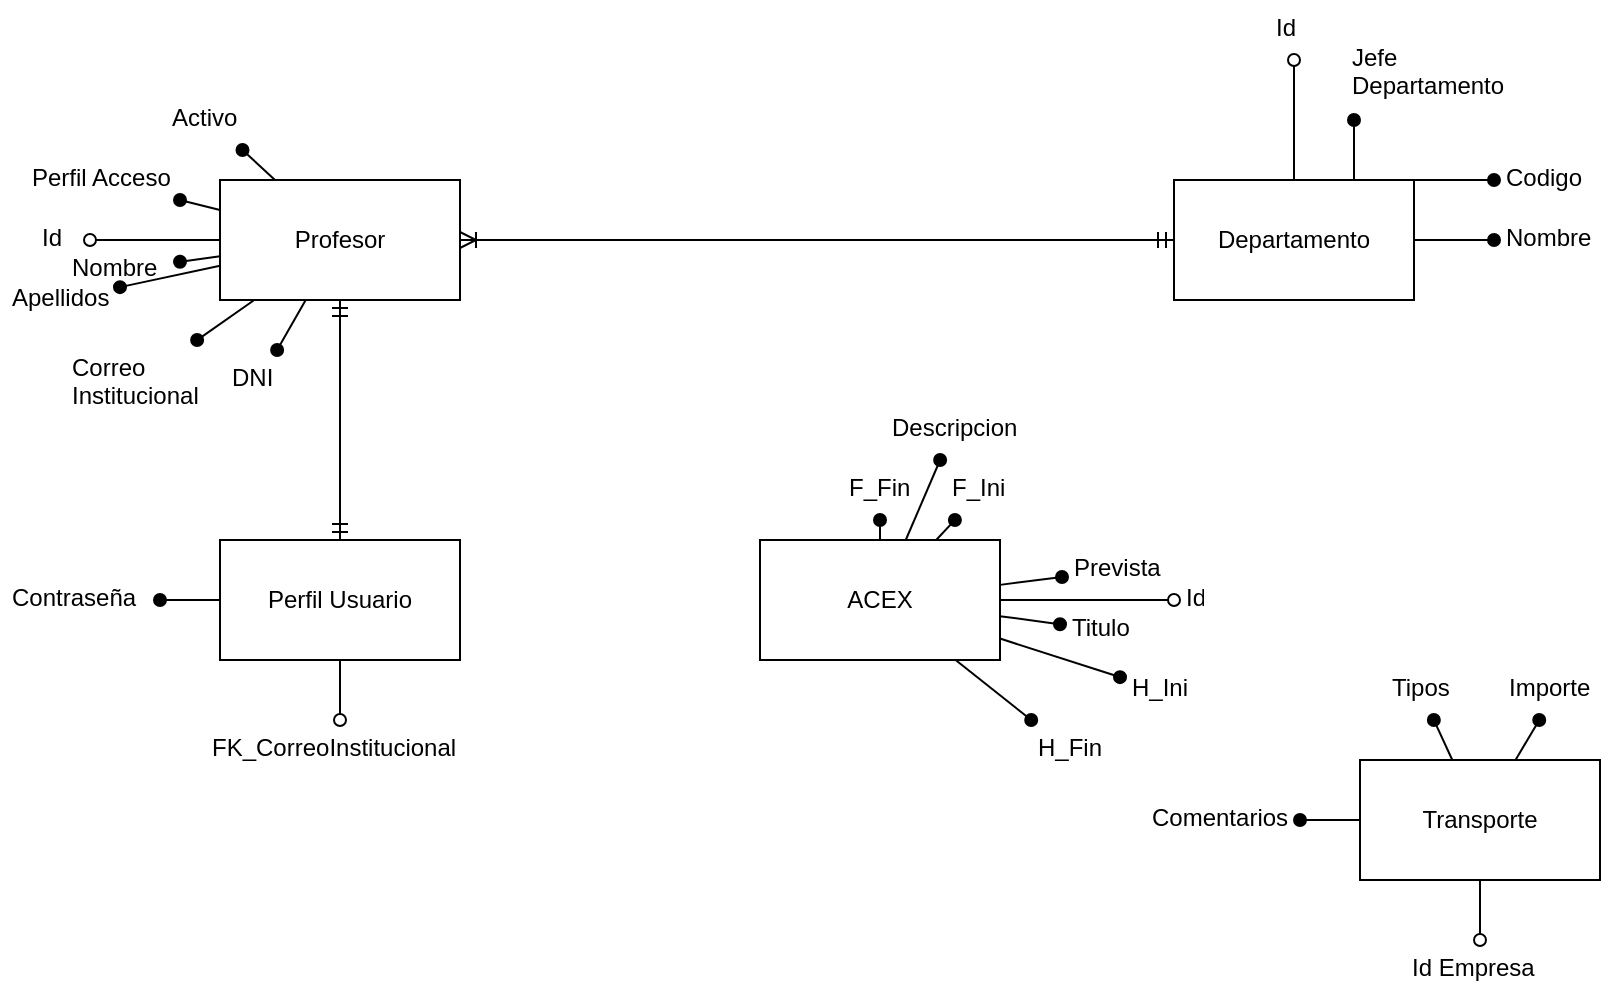 <mxfile version="19.0.2" type="device"><diagram id="plJpAGmWLjXe8Xz67yxv" name="Página-1"><mxGraphModel dx="981" dy="597" grid="1" gridSize="10" guides="1" tooltips="1" connect="1" arrows="1" fold="1" page="1" pageScale="1" pageWidth="827" pageHeight="1169" math="0" shadow="0"><root><mxCell id="0"/><mxCell id="1" parent="0"/><mxCell id="dSzfsb9VWE610NWKicuW-9" style="edgeStyle=none;rounded=0;orthogonalLoop=1;jettySize=auto;html=1;endArrow=oval;endFill=0;" edge="1" parent="1" source="dSzfsb9VWE610NWKicuW-1" target="dSzfsb9VWE610NWKicuW-5"><mxGeometry relative="1" as="geometry"/></mxCell><mxCell id="dSzfsb9VWE610NWKicuW-1" value="Profesor" style="whiteSpace=wrap;html=1;" vertex="1" parent="1"><mxGeometry x="110" y="110" width="120" height="60" as="geometry"/></mxCell><mxCell id="dSzfsb9VWE610NWKicuW-5" value="Id" style="text;strokeColor=none;fillColor=none;spacingLeft=4;spacingRight=4;overflow=hidden;rotatable=0;points=[[0,0.5],[1,0.5]];portConstraint=eastwest;fontSize=12;" vertex="1" parent="1"><mxGeometry x="15" y="125" width="30" height="30" as="geometry"/></mxCell><mxCell id="dSzfsb9VWE610NWKicuW-10" style="edgeStyle=none;rounded=0;orthogonalLoop=1;jettySize=auto;html=1;endArrow=oval;endFill=1;" edge="1" parent="1" source="dSzfsb9VWE610NWKicuW-1" target="dSzfsb9VWE610NWKicuW-15"><mxGeometry relative="1" as="geometry"><mxPoint x="110" y="135" as="sourcePoint"/><mxPoint x="70" y="130" as="targetPoint"/></mxGeometry></mxCell><mxCell id="dSzfsb9VWE610NWKicuW-15" value="Nombre" style="text;strokeColor=none;fillColor=none;spacingLeft=4;spacingRight=4;overflow=hidden;rotatable=0;points=[[0,0.5],[1,0.5]];portConstraint=eastwest;fontSize=12;" vertex="1" parent="1"><mxGeometry x="30" y="140" width="60" height="30" as="geometry"/></mxCell><mxCell id="dSzfsb9VWE610NWKicuW-16" style="edgeStyle=none;rounded=0;orthogonalLoop=1;jettySize=auto;html=1;endArrow=oval;endFill=1;" edge="1" parent="1" target="dSzfsb9VWE610NWKicuW-17" source="dSzfsb9VWE610NWKicuW-1"><mxGeometry relative="1" as="geometry"><mxPoint x="110" y="185" as="sourcePoint"/><mxPoint x="60" y="220" as="targetPoint"/></mxGeometry></mxCell><mxCell id="dSzfsb9VWE610NWKicuW-17" value="Correo &#10;Institucional" style="text;strokeColor=none;fillColor=none;spacingLeft=4;spacingRight=4;overflow=hidden;rotatable=0;points=[[0,0.5],[1,0.5]];portConstraint=eastwest;fontSize=12;" vertex="1" parent="1"><mxGeometry x="30" y="190" width="80" height="40" as="geometry"/></mxCell><mxCell id="dSzfsb9VWE610NWKicuW-19" style="edgeStyle=none;rounded=0;orthogonalLoop=1;jettySize=auto;html=1;endArrow=oval;endFill=1;" edge="1" parent="1" target="dSzfsb9VWE610NWKicuW-20" source="dSzfsb9VWE610NWKicuW-1"><mxGeometry relative="1" as="geometry"><mxPoint x="110" y="160" as="sourcePoint"/><mxPoint x="70" y="160" as="targetPoint"/></mxGeometry></mxCell><mxCell id="dSzfsb9VWE610NWKicuW-20" value="Apellidos" style="text;strokeColor=none;fillColor=none;spacingLeft=4;spacingRight=4;overflow=hidden;rotatable=0;points=[[0,0.5],[1,0.5]];portConstraint=eastwest;fontSize=12;" vertex="1" parent="1"><mxGeometry y="155" width="60" height="30" as="geometry"/></mxCell><mxCell id="dSzfsb9VWE610NWKicuW-24" style="edgeStyle=none;rounded=0;orthogonalLoop=1;jettySize=auto;html=1;endArrow=oval;endFill=1;" edge="1" parent="1" target="dSzfsb9VWE610NWKicuW-25" source="dSzfsb9VWE610NWKicuW-1"><mxGeometry relative="1" as="geometry"><mxPoint x="200" y="280" as="sourcePoint"/><mxPoint x="160" y="280" as="targetPoint"/></mxGeometry></mxCell><mxCell id="dSzfsb9VWE610NWKicuW-25" value="DNI" style="text;strokeColor=none;fillColor=none;spacingLeft=4;spacingRight=4;overflow=hidden;rotatable=0;points=[[0,0.5],[1,0.5]];portConstraint=eastwest;fontSize=12;" vertex="1" parent="1"><mxGeometry x="110" y="195" width="40" height="30" as="geometry"/></mxCell><mxCell id="dSzfsb9VWE610NWKicuW-26" style="edgeStyle=none;rounded=0;orthogonalLoop=1;jettySize=auto;html=1;endArrow=oval;endFill=1;" edge="1" parent="1" target="dSzfsb9VWE610NWKicuW-27" source="dSzfsb9VWE610NWKicuW-1"><mxGeometry relative="1" as="geometry"><mxPoint x="220" y="280" as="sourcePoint"/><mxPoint x="110" y="50" as="targetPoint"/></mxGeometry></mxCell><mxCell id="dSzfsb9VWE610NWKicuW-27" value="Activo" style="text;strokeColor=none;fillColor=none;spacingLeft=4;spacingRight=4;overflow=hidden;rotatable=0;points=[[0,0.5],[1,0.5]];portConstraint=eastwest;fontSize=12;" vertex="1" parent="1"><mxGeometry x="80" y="65" width="50" height="30" as="geometry"/></mxCell><mxCell id="dSzfsb9VWE610NWKicuW-28" style="edgeStyle=none;rounded=0;orthogonalLoop=1;jettySize=auto;html=1;endArrow=oval;endFill=1;" edge="1" parent="1" target="dSzfsb9VWE610NWKicuW-29" source="dSzfsb9VWE610NWKicuW-1"><mxGeometry relative="1" as="geometry"><mxPoint x="90" y="110" as="sourcePoint"/><mxPoint x="90" y="70" as="targetPoint"/></mxGeometry></mxCell><mxCell id="dSzfsb9VWE610NWKicuW-29" value="Perfil Acceso" style="text;strokeColor=none;fillColor=none;spacingLeft=4;spacingRight=4;overflow=hidden;rotatable=0;points=[[0,0.5],[1,0.5]];portConstraint=eastwest;fontSize=12;" vertex="1" parent="1"><mxGeometry x="10" y="95" width="80" height="30" as="geometry"/></mxCell><mxCell id="dSzfsb9VWE610NWKicuW-30" value="Perfil Usuario" style="whiteSpace=wrap;html=1;" vertex="1" parent="1"><mxGeometry x="110" y="290" width="120" height="60" as="geometry"/></mxCell><mxCell id="dSzfsb9VWE610NWKicuW-32" value="" style="fontSize=12;html=1;endArrow=ERmandOne;startArrow=ERmandOne;rounded=0;entryX=0.5;entryY=1;entryDx=0;entryDy=0;exitX=0.5;exitY=0;exitDx=0;exitDy=0;" edge="1" parent="1" source="dSzfsb9VWE610NWKicuW-30" target="dSzfsb9VWE610NWKicuW-1"><mxGeometry width="100" height="100" relative="1" as="geometry"><mxPoint x="160" y="470" as="sourcePoint"/><mxPoint x="260" y="290" as="targetPoint"/></mxGeometry></mxCell><mxCell id="dSzfsb9VWE610NWKicuW-35" style="edgeStyle=none;rounded=0;orthogonalLoop=1;jettySize=auto;html=1;endArrow=oval;endFill=1;entryX=1;entryY=0.5;entryDx=0;entryDy=0;exitX=0;exitY=0.5;exitDx=0;exitDy=0;" edge="1" parent="1" target="dSzfsb9VWE610NWKicuW-36" source="dSzfsb9VWE610NWKicuW-30"><mxGeometry relative="1" as="geometry"><mxPoint x="200" y="330" as="sourcePoint"/><mxPoint x="-90" y="150" as="targetPoint"/></mxGeometry></mxCell><mxCell id="dSzfsb9VWE610NWKicuW-36" value="Contraseña" style="text;strokeColor=none;fillColor=none;spacingLeft=4;spacingRight=4;overflow=hidden;rotatable=0;points=[[0,0.5],[1,0.5]];portConstraint=eastwest;fontSize=12;" vertex="1" parent="1"><mxGeometry y="305" width="80" height="30" as="geometry"/></mxCell><mxCell id="dSzfsb9VWE610NWKicuW-37" style="edgeStyle=none;rounded=0;orthogonalLoop=1;jettySize=auto;html=1;endArrow=oval;endFill=0;exitX=0.5;exitY=1;exitDx=0;exitDy=0;" edge="1" parent="1" target="dSzfsb9VWE610NWKicuW-38" source="dSzfsb9VWE610NWKicuW-30"><mxGeometry relative="1" as="geometry"><mxPoint x="110" y="350" as="sourcePoint"/><mxPoint x="-90" y="180" as="targetPoint"/></mxGeometry></mxCell><mxCell id="dSzfsb9VWE610NWKicuW-38" value="FK_CorreoInstitucional" style="text;strokeColor=none;fillColor=none;spacingLeft=4;spacingRight=4;overflow=hidden;rotatable=0;points=[[0,0.5],[1,0.5]];portConstraint=eastwest;fontSize=12;" vertex="1" parent="1"><mxGeometry x="100" y="380" width="140" height="30" as="geometry"/></mxCell><mxCell id="dSzfsb9VWE610NWKicuW-43" value="Departamento" style="whiteSpace=wrap;html=1;" vertex="1" parent="1"><mxGeometry x="587" y="110" width="120" height="60" as="geometry"/></mxCell><mxCell id="dSzfsb9VWE610NWKicuW-44" style="edgeStyle=none;rounded=0;orthogonalLoop=1;jettySize=auto;html=1;endArrow=oval;endFill=1;entryX=0;entryY=0.5;entryDx=0;entryDy=0;exitX=1;exitY=0.5;exitDx=0;exitDy=0;" edge="1" parent="1" source="dSzfsb9VWE610NWKicuW-43" target="dSzfsb9VWE610NWKicuW-45"><mxGeometry relative="1" as="geometry"><mxPoint x="727" y="170" as="sourcePoint"/><mxPoint x="377" y="-30" as="targetPoint"/></mxGeometry></mxCell><mxCell id="dSzfsb9VWE610NWKicuW-45" value="Nombre" style="text;strokeColor=none;fillColor=none;spacingLeft=4;spacingRight=4;overflow=hidden;rotatable=0;points=[[0,0.5],[1,0.5]];portConstraint=eastwest;fontSize=12;" vertex="1" parent="1"><mxGeometry x="747" y="125" width="63" height="30" as="geometry"/></mxCell><mxCell id="dSzfsb9VWE610NWKicuW-46" style="edgeStyle=none;rounded=0;orthogonalLoop=1;jettySize=auto;html=1;endArrow=oval;endFill=0;exitX=0.5;exitY=0;exitDx=0;exitDy=0;" edge="1" parent="1" source="dSzfsb9VWE610NWKicuW-43" target="dSzfsb9VWE610NWKicuW-47"><mxGeometry relative="1" as="geometry"><mxPoint x="577" y="170" as="sourcePoint"/><mxPoint x="377" as="targetPoint"/></mxGeometry></mxCell><mxCell id="dSzfsb9VWE610NWKicuW-47" value="Id" style="text;strokeColor=none;fillColor=none;spacingLeft=4;spacingRight=4;overflow=hidden;rotatable=0;points=[[0,0.5],[1,0.5]];portConstraint=eastwest;fontSize=12;" vertex="1" parent="1"><mxGeometry x="632" y="20" width="30" height="30" as="geometry"/></mxCell><mxCell id="dSzfsb9VWE610NWKicuW-48" style="edgeStyle=none;rounded=0;orthogonalLoop=1;jettySize=auto;html=1;endArrow=oval;endFill=1;entryX=0;entryY=0.5;entryDx=0;entryDy=0;exitX=1;exitY=0;exitDx=0;exitDy=0;" edge="1" parent="1" target="dSzfsb9VWE610NWKicuW-49" source="dSzfsb9VWE610NWKicuW-43"><mxGeometry relative="1" as="geometry"><mxPoint x="707" y="85" as="sourcePoint"/><mxPoint x="377" y="-85" as="targetPoint"/></mxGeometry></mxCell><mxCell id="dSzfsb9VWE610NWKicuW-49" value="Codigo" style="text;strokeColor=none;fillColor=none;spacingLeft=4;spacingRight=4;overflow=hidden;rotatable=0;points=[[0,0.5],[1,0.5]];portConstraint=eastwest;fontSize=12;" vertex="1" parent="1"><mxGeometry x="747" y="95" width="63" height="30" as="geometry"/></mxCell><mxCell id="dSzfsb9VWE610NWKicuW-50" style="edgeStyle=none;rounded=0;orthogonalLoop=1;jettySize=auto;html=1;endArrow=oval;endFill=1;exitX=0.75;exitY=0;exitDx=0;exitDy=0;" edge="1" parent="1" source="dSzfsb9VWE610NWKicuW-43"><mxGeometry relative="1" as="geometry"><mxPoint x="707" y="185" as="sourcePoint"/><mxPoint x="677" y="80" as="targetPoint"/></mxGeometry></mxCell><mxCell id="dSzfsb9VWE610NWKicuW-51" value="Jefe&#10;Departamento" style="text;strokeColor=none;fillColor=none;spacingLeft=4;spacingRight=4;overflow=hidden;rotatable=0;points=[[0,0.5],[1,0.5]];portConstraint=eastwest;fontSize=12;" vertex="1" parent="1"><mxGeometry x="670" y="35" width="93" height="45" as="geometry"/></mxCell><mxCell id="dSzfsb9VWE610NWKicuW-53" value="" style="fontSize=12;html=1;endArrow=ERoneToMany;startArrow=ERmandOne;rounded=0;exitX=0;exitY=0.5;exitDx=0;exitDy=0;entryX=1;entryY=0.5;entryDx=0;entryDy=0;" edge="1" parent="1" source="dSzfsb9VWE610NWKicuW-43" target="dSzfsb9VWE610NWKicuW-1"><mxGeometry width="100" height="100" relative="1" as="geometry"><mxPoint x="540" y="120" as="sourcePoint"/><mxPoint x="280" y="140" as="targetPoint"/></mxGeometry></mxCell><mxCell id="dSzfsb9VWE610NWKicuW-54" value="ACEX" style="whiteSpace=wrap;html=1;" vertex="1" parent="1"><mxGeometry x="380" y="290" width="120" height="60" as="geometry"/></mxCell><mxCell id="dSzfsb9VWE610NWKicuW-56" style="edgeStyle=none;rounded=0;orthogonalLoop=1;jettySize=auto;html=1;endArrow=oval;endFill=0;" edge="1" parent="1" source="dSzfsb9VWE610NWKicuW-54" target="dSzfsb9VWE610NWKicuW-57"><mxGeometry relative="1" as="geometry"><mxPoint x="532" y="380" as="sourcePoint"/><mxPoint x="332" y="210" as="targetPoint"/></mxGeometry></mxCell><mxCell id="dSzfsb9VWE610NWKicuW-57" value="Id" style="text;strokeColor=none;fillColor=none;spacingLeft=4;spacingRight=4;overflow=hidden;rotatable=0;points=[[0,0.5],[1,0.5]];portConstraint=eastwest;fontSize=12;" vertex="1" parent="1"><mxGeometry x="587" y="305" width="20" height="30" as="geometry"/></mxCell><mxCell id="dSzfsb9VWE610NWKicuW-58" style="edgeStyle=none;rounded=0;orthogonalLoop=1;jettySize=auto;html=1;endArrow=oval;endFill=1;" edge="1" parent="1" target="dSzfsb9VWE610NWKicuW-59" source="dSzfsb9VWE610NWKicuW-54"><mxGeometry relative="1" as="geometry"><mxPoint x="500" y="375.0" as="sourcePoint"/><mxPoint x="332" y="265" as="targetPoint"/></mxGeometry></mxCell><mxCell id="dSzfsb9VWE610NWKicuW-59" value="Titulo" style="text;strokeColor=none;fillColor=none;spacingLeft=4;spacingRight=4;overflow=hidden;rotatable=0;points=[[0,0.5],[1,0.5]];portConstraint=eastwest;fontSize=12;" vertex="1" parent="1"><mxGeometry x="530" y="320" width="43" height="30" as="geometry"/></mxCell><mxCell id="dSzfsb9VWE610NWKicuW-61" style="edgeStyle=none;rounded=0;orthogonalLoop=1;jettySize=auto;html=1;endArrow=oval;endFill=1;" edge="1" parent="1" target="dSzfsb9VWE610NWKicuW-62" source="dSzfsb9VWE610NWKicuW-54"><mxGeometry relative="1" as="geometry"><mxPoint x="490" y="350.0" as="sourcePoint"/><mxPoint x="332" y="240" as="targetPoint"/></mxGeometry></mxCell><mxCell id="dSzfsb9VWE610NWKicuW-62" value="F_Ini" style="text;strokeColor=none;fillColor=none;spacingLeft=4;spacingRight=4;overflow=hidden;rotatable=0;points=[[0,0.5],[1,0.5]];portConstraint=eastwest;fontSize=12;" vertex="1" parent="1"><mxGeometry x="470" y="250" width="43" height="30" as="geometry"/></mxCell><mxCell id="dSzfsb9VWE610NWKicuW-66" style="edgeStyle=none;rounded=0;orthogonalLoop=1;jettySize=auto;html=1;endArrow=oval;endFill=1;" edge="1" parent="1" target="dSzfsb9VWE610NWKicuW-67" source="dSzfsb9VWE610NWKicuW-54"><mxGeometry relative="1" as="geometry"><mxPoint x="550" y="380.0" as="sourcePoint"/><mxPoint x="392" y="270" as="targetPoint"/></mxGeometry></mxCell><mxCell id="dSzfsb9VWE610NWKicuW-67" value="F_Fin" style="text;strokeColor=none;fillColor=none;spacingLeft=4;spacingRight=4;overflow=hidden;rotatable=0;points=[[0,0.5],[1,0.5]];portConstraint=eastwest;fontSize=12;" vertex="1" parent="1"><mxGeometry x="418.5" y="250" width="43" height="30" as="geometry"/></mxCell><mxCell id="dSzfsb9VWE610NWKicuW-68" style="edgeStyle=none;rounded=0;orthogonalLoop=1;jettySize=auto;html=1;endArrow=oval;endFill=1;" edge="1" parent="1" target="dSzfsb9VWE610NWKicuW-69" source="dSzfsb9VWE610NWKicuW-54"><mxGeometry relative="1" as="geometry"><mxPoint x="571.5" y="280.0" as="sourcePoint"/><mxPoint x="523.5" y="260" as="targetPoint"/></mxGeometry></mxCell><mxCell id="dSzfsb9VWE610NWKicuW-69" value="Prevista" style="text;strokeColor=none;fillColor=none;spacingLeft=4;spacingRight=4;overflow=hidden;rotatable=0;points=[[0,0.5],[1,0.5]];portConstraint=eastwest;fontSize=12;" vertex="1" parent="1"><mxGeometry x="531" y="290" width="56" height="30" as="geometry"/></mxCell><mxCell id="dSzfsb9VWE610NWKicuW-70" style="edgeStyle=none;rounded=0;orthogonalLoop=1;jettySize=auto;html=1;endArrow=oval;endFill=1;" edge="1" parent="1" target="dSzfsb9VWE610NWKicuW-71" source="dSzfsb9VWE610NWKicuW-54"><mxGeometry relative="1" as="geometry"><mxPoint x="421.5" y="460.0" as="sourcePoint"/><mxPoint x="373.5" y="440" as="targetPoint"/></mxGeometry></mxCell><mxCell id="dSzfsb9VWE610NWKicuW-71" value="Descripcion" style="text;strokeColor=none;fillColor=none;spacingLeft=4;spacingRight=4;overflow=hidden;rotatable=0;points=[[0,0.5],[1,0.5]];portConstraint=eastwest;fontSize=12;" vertex="1" parent="1"><mxGeometry x="440" y="220" width="73" height="30" as="geometry"/></mxCell><mxCell id="dSzfsb9VWE610NWKicuW-72" value="Transporte" style="whiteSpace=wrap;html=1;" vertex="1" parent="1"><mxGeometry x="680" y="400" width="120" height="60" as="geometry"/></mxCell><mxCell id="dSzfsb9VWE610NWKicuW-73" style="edgeStyle=none;rounded=0;orthogonalLoop=1;jettySize=auto;html=1;endArrow=oval;endFill=1;" edge="1" parent="1" source="dSzfsb9VWE610NWKicuW-72" target="dSzfsb9VWE610NWKicuW-74"><mxGeometry relative="1" as="geometry"><mxPoint x="660" y="460" as="sourcePoint"/><mxPoint x="480" y="260" as="targetPoint"/></mxGeometry></mxCell><mxCell id="dSzfsb9VWE610NWKicuW-74" value="Comentarios" style="text;strokeColor=none;fillColor=none;spacingLeft=4;spacingRight=4;overflow=hidden;rotatable=0;points=[[0,0.5],[1,0.5]];portConstraint=eastwest;fontSize=12;" vertex="1" parent="1"><mxGeometry x="570" y="415" width="80" height="30" as="geometry"/></mxCell><mxCell id="dSzfsb9VWE610NWKicuW-75" style="edgeStyle=none;rounded=0;orthogonalLoop=1;jettySize=auto;html=1;endArrow=oval;endFill=0;" edge="1" parent="1" source="dSzfsb9VWE610NWKicuW-72" target="dSzfsb9VWE610NWKicuW-76"><mxGeometry relative="1" as="geometry"><mxPoint x="680" y="460" as="sourcePoint"/><mxPoint x="480" y="290" as="targetPoint"/></mxGeometry></mxCell><mxCell id="dSzfsb9VWE610NWKicuW-76" value="Id Empresa" style="text;strokeColor=none;fillColor=none;spacingLeft=4;spacingRight=4;overflow=hidden;rotatable=0;points=[[0,0.5],[1,0.5]];portConstraint=eastwest;fontSize=12;" vertex="1" parent="1"><mxGeometry x="700" y="490" width="80" height="30" as="geometry"/></mxCell><mxCell id="dSzfsb9VWE610NWKicuW-77" style="edgeStyle=none;rounded=0;orthogonalLoop=1;jettySize=auto;html=1;endArrow=oval;endFill=1;" edge="1" parent="1" target="dSzfsb9VWE610NWKicuW-78" source="dSzfsb9VWE610NWKicuW-72"><mxGeometry relative="1" as="geometry"><mxPoint x="730" y="355" as="sourcePoint"/><mxPoint x="530" y="185" as="targetPoint"/></mxGeometry></mxCell><mxCell id="dSzfsb9VWE610NWKicuW-78" value="Importe" style="text;strokeColor=none;fillColor=none;spacingLeft=4;spacingRight=4;overflow=hidden;rotatable=0;points=[[0,0.5],[1,0.5]];portConstraint=eastwest;fontSize=12;" vertex="1" parent="1"><mxGeometry x="748.5" y="350" width="60" height="30" as="geometry"/></mxCell><mxCell id="dSzfsb9VWE610NWKicuW-79" style="edgeStyle=none;rounded=0;orthogonalLoop=1;jettySize=auto;html=1;endArrow=oval;endFill=1;" edge="1" parent="1" target="dSzfsb9VWE610NWKicuW-80" source="dSzfsb9VWE610NWKicuW-72"><mxGeometry relative="1" as="geometry"><mxPoint x="667" y="390.0" as="sourcePoint"/><mxPoint x="457" y="175" as="targetPoint"/></mxGeometry></mxCell><mxCell id="dSzfsb9VWE610NWKicuW-80" value="Tipos" style="text;strokeColor=none;fillColor=none;spacingLeft=4;spacingRight=4;overflow=hidden;rotatable=0;points=[[0,0.5],[1,0.5]];portConstraint=eastwest;fontSize=12;" vertex="1" parent="1"><mxGeometry x="690" y="350" width="40" height="30" as="geometry"/></mxCell><mxCell id="dSzfsb9VWE610NWKicuW-81" style="edgeStyle=none;rounded=0;orthogonalLoop=1;jettySize=auto;html=1;endArrow=oval;endFill=1;" edge="1" parent="1" target="dSzfsb9VWE610NWKicuW-82" source="dSzfsb9VWE610NWKicuW-54"><mxGeometry relative="1" as="geometry"><mxPoint x="390" y="465.0" as="sourcePoint"/><mxPoint x="180" y="250" as="targetPoint"/></mxGeometry></mxCell><mxCell id="dSzfsb9VWE610NWKicuW-82" value="H_Ini" style="text;strokeColor=none;fillColor=none;spacingLeft=4;spacingRight=4;overflow=hidden;rotatable=0;points=[[0,0.5],[1,0.5]];portConstraint=eastwest;fontSize=12;" vertex="1" parent="1"><mxGeometry x="560" y="350" width="40" height="30" as="geometry"/></mxCell><mxCell id="dSzfsb9VWE610NWKicuW-83" style="edgeStyle=none;rounded=0;orthogonalLoop=1;jettySize=auto;html=1;endArrow=oval;endFill=1;" edge="1" parent="1" target="dSzfsb9VWE610NWKicuW-84" source="dSzfsb9VWE610NWKicuW-54"><mxGeometry relative="1" as="geometry"><mxPoint x="448.5" y="415.0" as="sourcePoint"/><mxPoint x="400.5" y="395" as="targetPoint"/></mxGeometry></mxCell><mxCell id="dSzfsb9VWE610NWKicuW-84" value="H_Fin" style="text;strokeColor=none;fillColor=none;spacingLeft=4;spacingRight=4;overflow=hidden;rotatable=0;points=[[0,0.5],[1,0.5]];portConstraint=eastwest;fontSize=12;" vertex="1" parent="1"><mxGeometry x="513" y="380" width="43" height="30" as="geometry"/></mxCell></root></mxGraphModel></diagram></mxfile>